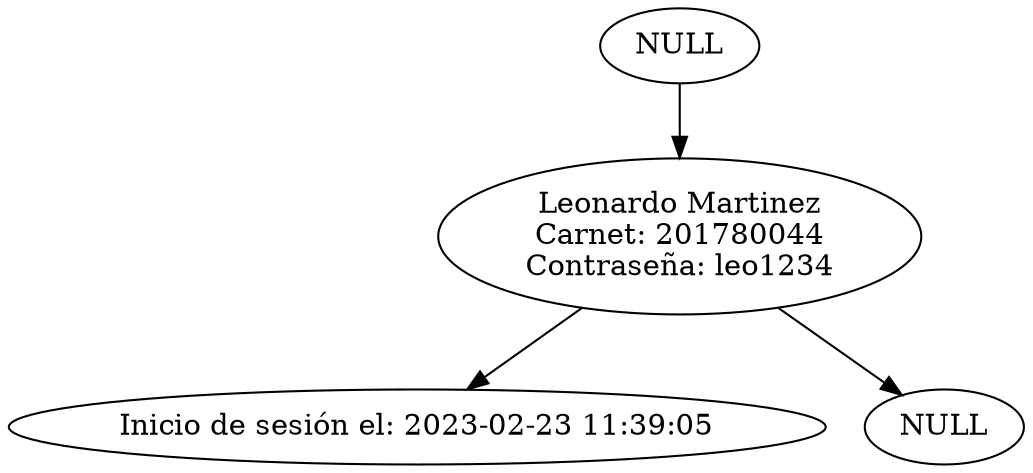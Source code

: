 digraph G {
null[label="NULL"]
node201780044[label="Leonardo Martinez
Carnet: 201780044
Contraseña: leo1234"]
stack201780044[label="Inicio de sesión el: 2023-02-23 11:39:05"]
null2[label="NULL"]
node201780044 -> stack201780044
null -> node201780044
node201780044 -> null2
}